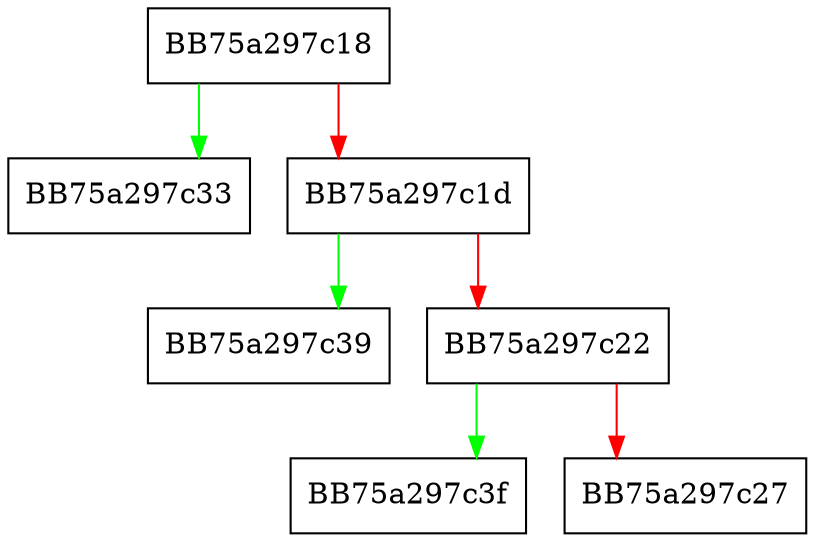 digraph operatorMask {
  node [shape="box"];
  graph [splines=ortho];
  BB75a297c18 -> BB75a297c33 [color="green"];
  BB75a297c18 -> BB75a297c1d [color="red"];
  BB75a297c1d -> BB75a297c39 [color="green"];
  BB75a297c1d -> BB75a297c22 [color="red"];
  BB75a297c22 -> BB75a297c3f [color="green"];
  BB75a297c22 -> BB75a297c27 [color="red"];
}